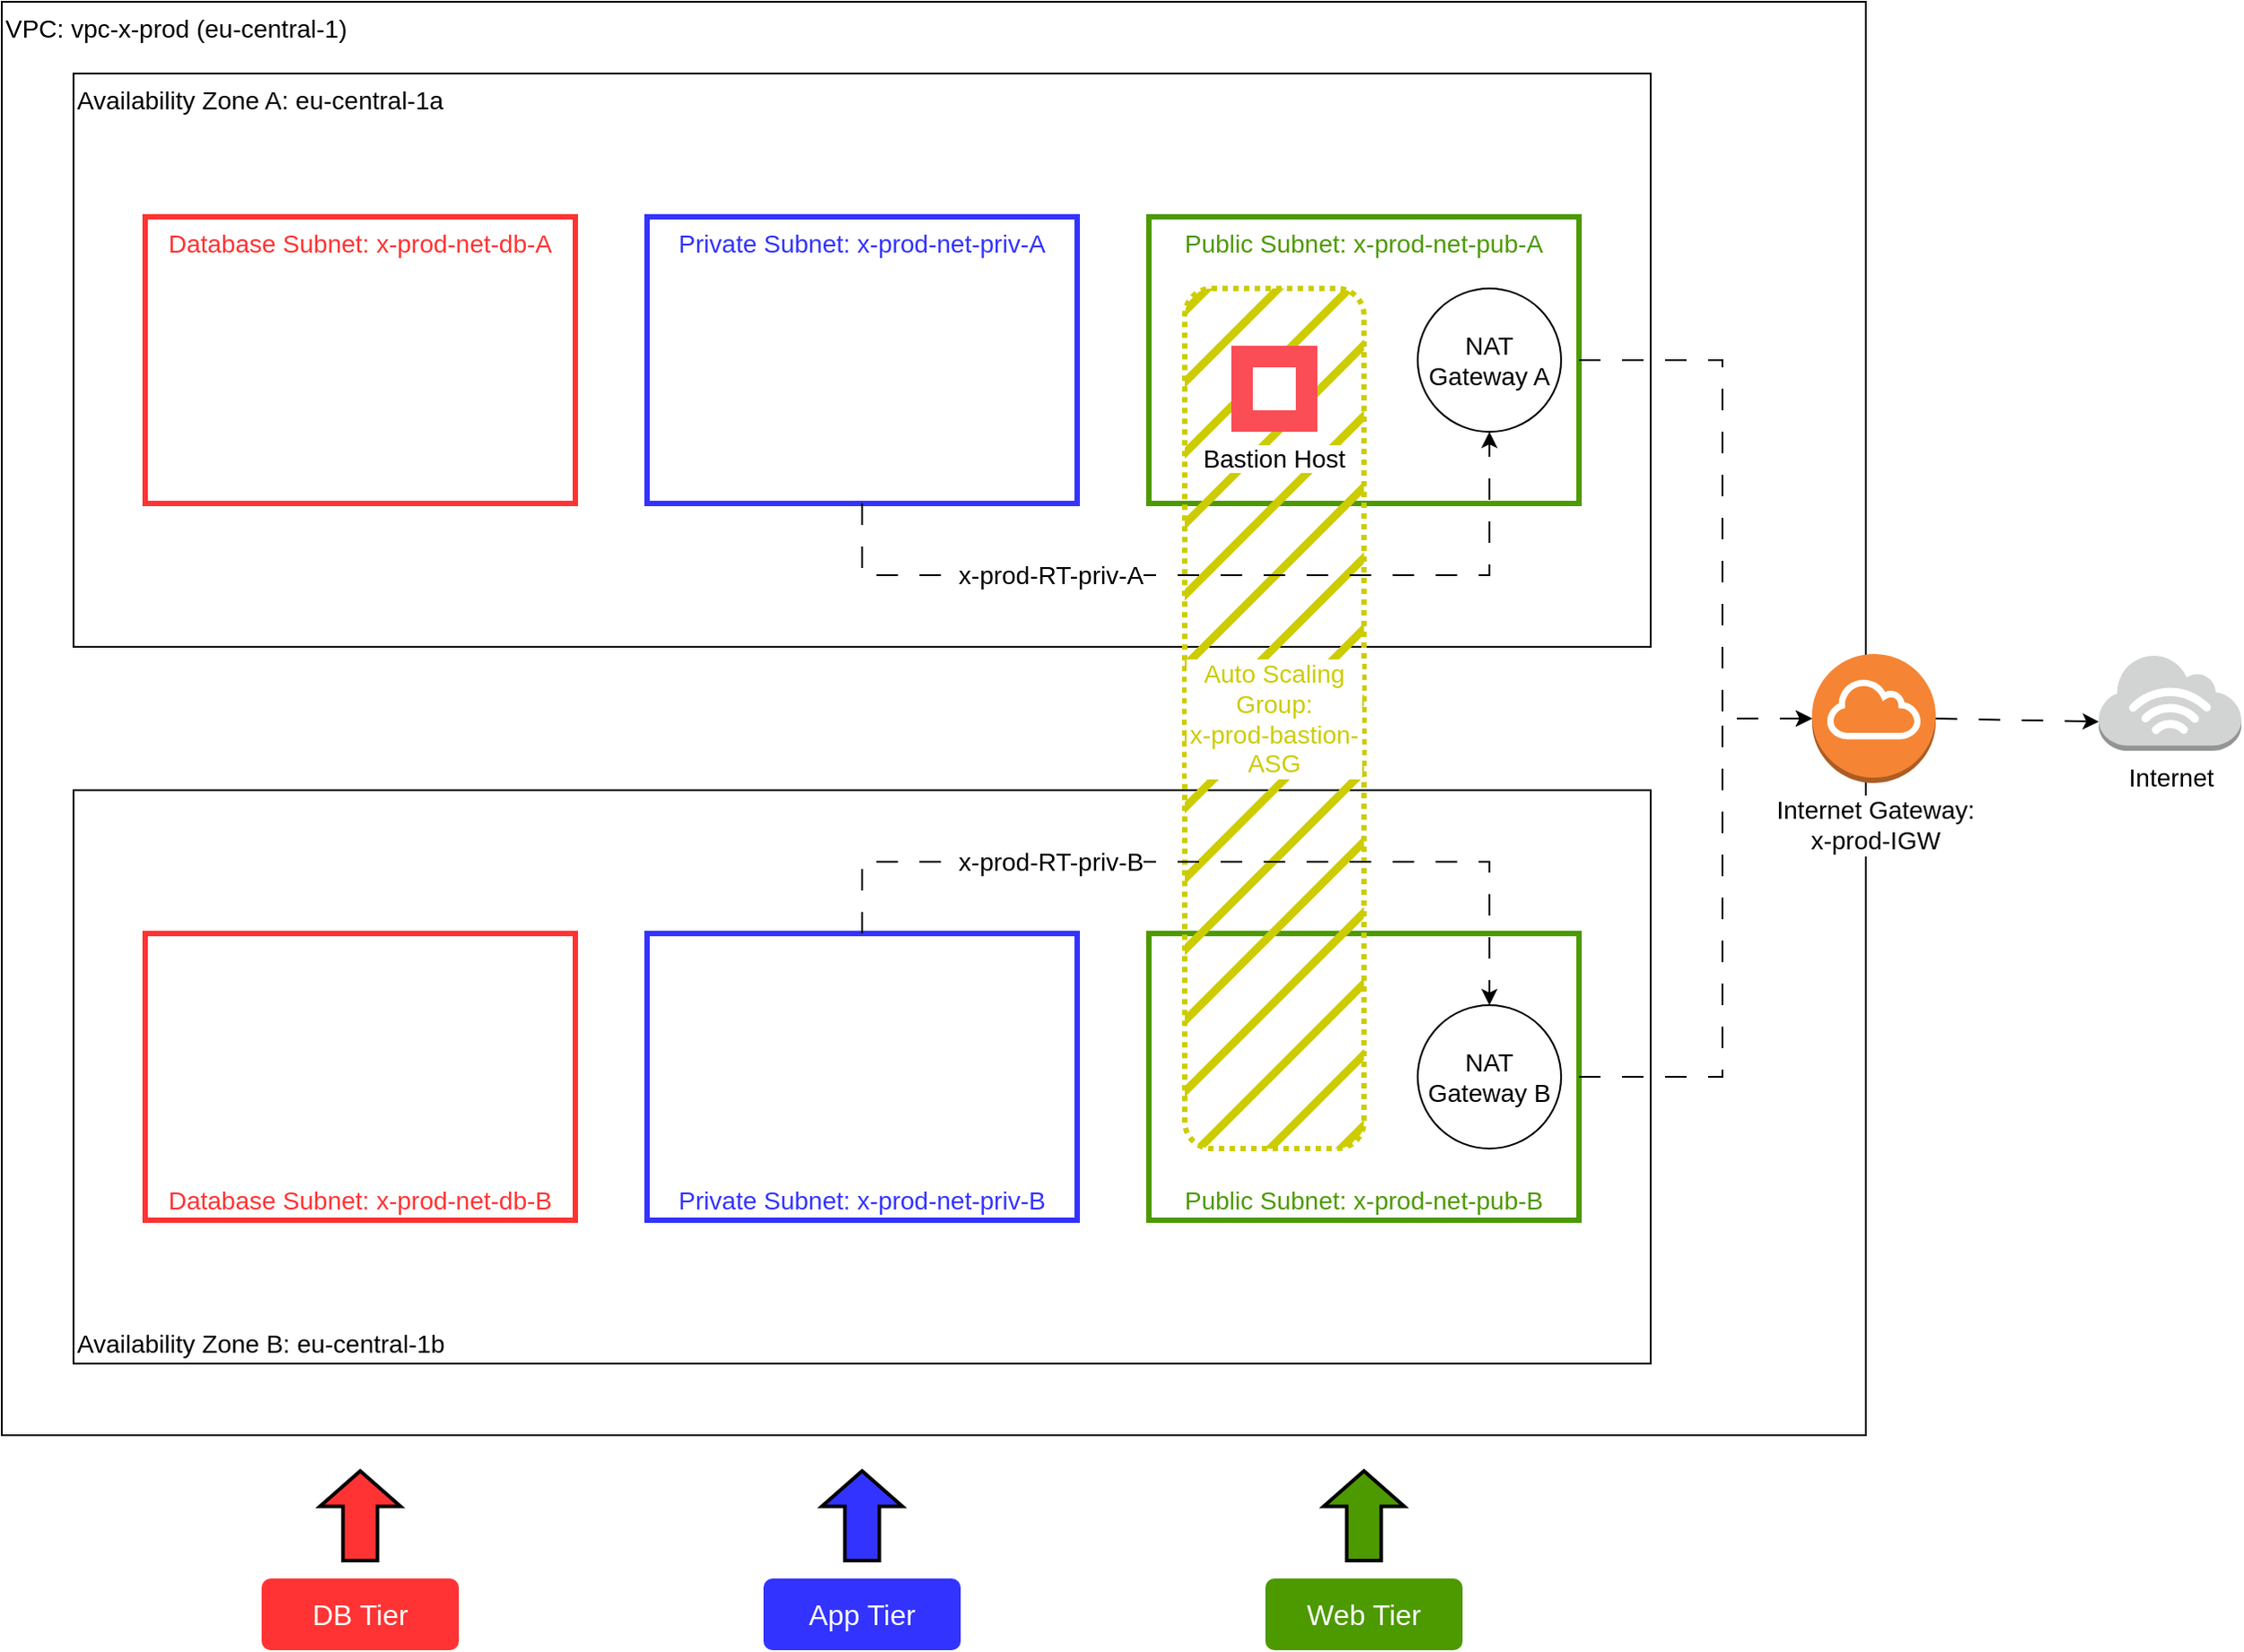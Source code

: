 <mxfile version="28.0.7">
  <diagram name="Page-1" id="LjpuXKsQf6eKVIElH1V-">
    <mxGraphModel dx="2351" dy="1899" grid="1" gridSize="10" guides="1" tooltips="1" connect="1" arrows="1" fold="1" page="1" pageScale="1" pageWidth="850" pageHeight="1100" math="0" shadow="0">
      <root>
        <mxCell id="0" />
        <mxCell id="1" parent="0" />
        <mxCell id="I-11iGiHe6Qg15c4AFnf-1" value="VPC: vpc-x-prod (eu-central-1)" style="rounded=0;whiteSpace=wrap;html=1;align=left;verticalAlign=top;fillColor=none;fontSize=14;" parent="1" vertex="1">
          <mxGeometry x="-160" y="-40" width="1040" height="800" as="geometry" />
        </mxCell>
        <mxCell id="I-11iGiHe6Qg15c4AFnf-3" value="Availability Zone A:&amp;nbsp;eu-central-1a" style="rounded=0;whiteSpace=wrap;html=1;align=left;verticalAlign=top;fillColor=none;fontSize=14;" parent="1" vertex="1">
          <mxGeometry x="-120" width="880" height="320" as="geometry" />
        </mxCell>
        <mxCell id="I-11iGiHe6Qg15c4AFnf-4" value="Availability Zone B:&amp;nbsp;eu-central-1b" style="rounded=0;whiteSpace=wrap;html=1;align=left;verticalAlign=bottom;fillColor=none;fontSize=14;" parent="1" vertex="1">
          <mxGeometry x="-120" y="400" width="880" height="320" as="geometry" />
        </mxCell>
        <mxCell id="I-11iGiHe6Qg15c4AFnf-5" value="Database Subnet: x-prod-net-db-B" style="rounded=0;whiteSpace=wrap;html=1;align=center;verticalAlign=bottom;fillColor=none;strokeWidth=3;strokeColor=#FF3333;fontSize=14;fontColor=#FF3333;" parent="1" vertex="1">
          <mxGeometry x="-80" y="480" width="240" height="160" as="geometry" />
        </mxCell>
        <mxCell id="I-11iGiHe6Qg15c4AFnf-6" value="Database Subnet:&amp;nbsp;x-prod-net-db-A" style="rounded=0;whiteSpace=wrap;html=1;align=center;verticalAlign=top;fillColor=none;strokeColor=#FF3333;strokeWidth=3;fontSize=14;fontColor=#FF3333;" parent="1" vertex="1">
          <mxGeometry x="-80" y="80" width="240" height="160" as="geometry" />
        </mxCell>
        <mxCell id="I-11iGiHe6Qg15c4AFnf-7" value="Private Subnet:&amp;nbsp;x-prod-net-priv-A" style="rounded=0;whiteSpace=wrap;html=1;align=center;verticalAlign=top;fillColor=none;strokeColor=#3333FF;strokeWidth=3;fontColor=#3333FF;fontSize=14;" parent="1" vertex="1">
          <mxGeometry x="200" y="80" width="240" height="160" as="geometry" />
        </mxCell>
        <mxCell id="I-11iGiHe6Qg15c4AFnf-8" value="Private Subnet:&amp;nbsp;x-prod-net-priv-B" style="rounded=0;whiteSpace=wrap;html=1;align=center;verticalAlign=bottom;fillColor=none;strokeColor=#3333FF;strokeWidth=3;fontSize=14;fontColor=#3333FF;" parent="1" vertex="1">
          <mxGeometry x="200" y="480" width="240" height="160" as="geometry" />
        </mxCell>
        <mxCell id="I-11iGiHe6Qg15c4AFnf-9" value="Public Subnet:&amp;nbsp;x-prod-net-pub-B" style="rounded=0;whiteSpace=wrap;html=1;align=center;verticalAlign=bottom;fillColor=none;strokeColor=#4D9900;fontSize=14;strokeWidth=3;fontColor=#4D9900;" parent="1" vertex="1">
          <mxGeometry x="480" y="480" width="240" height="160" as="geometry" />
        </mxCell>
        <mxCell id="I-11iGiHe6Qg15c4AFnf-10" value="Public Subnet:&amp;nbsp;x-prod-net-pub-A" style="rounded=0;whiteSpace=wrap;html=1;align=center;verticalAlign=top;fillColor=none;strokeWidth=3;strokeColor=#4D9900;fontColor=#4D9900;fontSize=14;" parent="1" vertex="1">
          <mxGeometry x="480" y="80" width="240" height="160" as="geometry" />
        </mxCell>
        <mxCell id="I-11iGiHe6Qg15c4AFnf-11" value="NAT&lt;div&gt;Gateway A&lt;/div&gt;" style="ellipse;whiteSpace=wrap;html=1;aspect=fixed;fontSize=14;" parent="1" vertex="1">
          <mxGeometry x="630" y="120" width="80" height="80" as="geometry" />
        </mxCell>
        <mxCell id="I-11iGiHe6Qg15c4AFnf-12" value="NAT&lt;div&gt;Gateway B&lt;/div&gt;" style="ellipse;whiteSpace=wrap;html=1;aspect=fixed;fontSize=14;" parent="1" vertex="1">
          <mxGeometry x="630" y="520" width="80" height="80" as="geometry" />
        </mxCell>
        <mxCell id="I-11iGiHe6Qg15c4AFnf-16" value="&lt;div&gt;Internet Gateway:&lt;/div&gt;x-prod-IGW" style="outlineConnect=0;dashed=0;verticalLabelPosition=bottom;verticalAlign=top;align=center;html=1;shape=mxgraph.aws3.internet_gateway;fillColor=#F58534;gradientColor=none;labelBackgroundColor=default;fontSize=14;" parent="1" vertex="1">
          <mxGeometry x="850" y="324" width="69" height="72" as="geometry" />
        </mxCell>
        <mxCell id="I-11iGiHe6Qg15c4AFnf-17" value="Internet" style="outlineConnect=0;dashed=0;verticalLabelPosition=bottom;verticalAlign=top;align=center;html=1;shape=mxgraph.aws3.internet_3;fillColor=#D2D3D3;gradientColor=none;fontSize=14;" parent="1" vertex="1">
          <mxGeometry x="1010" y="324" width="79.5" height="54" as="geometry" />
        </mxCell>
        <mxCell id="I-11iGiHe6Qg15c4AFnf-18" value="&lt;div&gt;Auto Scaling Group:&lt;/div&gt;x-prod-bastion-ASG" style="rounded=1;whiteSpace=wrap;html=1;fillColor=#CCCC00;dashed=1;strokeWidth=3;dashPattern=1 1;strokeColor=#CCCC00;fontSize=14;fontColor=#CCCC00;fillStyle=hatch;labelBackgroundColor=default;" parent="1" vertex="1">
          <mxGeometry x="500" y="120" width="100" height="480" as="geometry" />
        </mxCell>
        <mxCell id="I-11iGiHe6Qg15c4AFnf-19" value="" style="endArrow=classic;html=1;rounded=0;exitX=0.5;exitY=1;exitDx=0;exitDy=0;entryX=0.5;entryY=1;entryDx=0;entryDy=0;dashed=1;dashPattern=12 12;" parent="1" source="I-11iGiHe6Qg15c4AFnf-7" target="I-11iGiHe6Qg15c4AFnf-11" edge="1">
          <mxGeometry width="50" height="50" relative="1" as="geometry">
            <mxPoint x="470" y="400" as="sourcePoint" />
            <mxPoint x="520" y="350" as="targetPoint" />
            <Array as="points">
              <mxPoint x="320" y="280" />
              <mxPoint x="670" y="280" />
            </Array>
          </mxGeometry>
        </mxCell>
        <mxCell id="I-11iGiHe6Qg15c4AFnf-24" value="x-prod-RT-priv-A" style="edgeLabel;html=1;align=center;verticalAlign=middle;resizable=0;points=[];fontSize=14;" parent="I-11iGiHe6Qg15c4AFnf-19" vertex="1" connectable="0">
          <mxGeometry x="-0.481" y="2" relative="1" as="geometry">
            <mxPoint x="23" y="2" as="offset" />
          </mxGeometry>
        </mxCell>
        <mxCell id="I-11iGiHe6Qg15c4AFnf-23" value="" style="endArrow=classic;html=1;rounded=0;exitX=0.5;exitY=0;exitDx=0;exitDy=0;entryX=0.5;entryY=0;entryDx=0;entryDy=0;dashed=1;dashPattern=12 12;" parent="1" source="I-11iGiHe6Qg15c4AFnf-8" target="I-11iGiHe6Qg15c4AFnf-12" edge="1">
          <mxGeometry width="50" height="50" relative="1" as="geometry">
            <mxPoint x="470" y="400" as="sourcePoint" />
            <mxPoint x="520" y="350" as="targetPoint" />
            <Array as="points">
              <mxPoint x="320" y="440" />
              <mxPoint x="670" y="440" />
            </Array>
          </mxGeometry>
        </mxCell>
        <mxCell id="I-11iGiHe6Qg15c4AFnf-25" value="x-prod-RT-priv-B" style="edgeLabel;html=1;align=center;verticalAlign=middle;resizable=0;points=[];fontSize=14;" parent="1" vertex="1" connectable="0">
          <mxGeometry x="425" y="440" as="geometry" />
        </mxCell>
        <mxCell id="I-11iGiHe6Qg15c4AFnf-26" value="" style="endArrow=classic;html=1;rounded=0;exitX=1;exitY=0.5;exitDx=0;exitDy=0;dashed=1;dashPattern=12 12;entryX=0;entryY=0.5;entryDx=0;entryDy=0;entryPerimeter=0;" parent="1" source="I-11iGiHe6Qg15c4AFnf-10" target="I-11iGiHe6Qg15c4AFnf-16" edge="1">
          <mxGeometry width="50" height="50" relative="1" as="geometry">
            <mxPoint x="580" y="410" as="sourcePoint" />
            <mxPoint x="1050" y="540" as="targetPoint" />
            <Array as="points">
              <mxPoint x="800" y="160" />
              <mxPoint x="800" y="360" />
            </Array>
          </mxGeometry>
        </mxCell>
        <mxCell id="I-11iGiHe6Qg15c4AFnf-27" value="" style="endArrow=classic;html=1;rounded=0;exitX=1;exitY=0.5;exitDx=0;exitDy=0;dashed=1;dashPattern=12 12;" parent="1" source="I-11iGiHe6Qg15c4AFnf-9" edge="1">
          <mxGeometry width="50" height="50" relative="1" as="geometry">
            <mxPoint x="580" y="410" as="sourcePoint" />
            <mxPoint x="850" y="360" as="targetPoint" />
            <Array as="points">
              <mxPoint x="800" y="560" />
              <mxPoint x="800" y="360" />
            </Array>
          </mxGeometry>
        </mxCell>
        <mxCell id="EOnde_L9JJZzOTXn0cGi-1" value="" style="endArrow=classic;html=1;rounded=0;entryX=0;entryY=0.7;entryDx=0;entryDy=0;entryPerimeter=0;exitX=1;exitY=0.5;exitDx=0;exitDy=0;exitPerimeter=0;dashed=1;dashPattern=12 12;" edge="1" parent="1" source="I-11iGiHe6Qg15c4AFnf-16" target="I-11iGiHe6Qg15c4AFnf-17">
          <mxGeometry width="50" height="50" relative="1" as="geometry">
            <mxPoint x="780" y="480" as="sourcePoint" />
            <mxPoint x="830" y="430" as="targetPoint" />
          </mxGeometry>
        </mxCell>
        <mxCell id="EOnde_L9JJZzOTXn0cGi-3" value="Bastion Host" style="shape=rect;fillColor=#FA4D56;aspect=fixed;resizable=0;labelPosition=center;verticalLabelPosition=bottom;align=center;verticalAlign=top;strokeColor=none;fontSize=14;labelBackgroundColor=default;" vertex="1" parent="1">
          <mxGeometry x="526" y="152" width="48" height="48" as="geometry" />
        </mxCell>
        <mxCell id="EOnde_L9JJZzOTXn0cGi-4" value="" style="fillColor=#ffffff;strokeColor=none;dashed=0;outlineConnect=0;html=1;labelPosition=center;verticalLabelPosition=bottom;verticalAlign=top;part=1;movable=0;resizable=0;rotatable=0;shape=mxgraph.ibm_cloud.bastion-host" vertex="1" parent="EOnde_L9JJZzOTXn0cGi-3">
          <mxGeometry width="24" height="24" relative="1" as="geometry">
            <mxPoint x="12" y="12" as="offset" />
          </mxGeometry>
        </mxCell>
        <mxCell id="EOnde_L9JJZzOTXn0cGi-5" value="App Tier" style="html=1;shadow=0;dashed=0;shape=mxgraph.bootstrap.rrect;rSize=5;strokeColor=none;strokeWidth=1;fillColor=#3333FF;fontColor=#FFFFFF;whiteSpace=wrap;align=center;verticalAlign=middle;spacingLeft=0;fontStyle=0;fontSize=16;spacing=5;" vertex="1" parent="1">
          <mxGeometry x="265" y="840" width="110" height="40" as="geometry" />
        </mxCell>
        <mxCell id="EOnde_L9JJZzOTXn0cGi-7" value="Web Tier" style="html=1;shadow=0;dashed=0;shape=mxgraph.bootstrap.rrect;rSize=5;strokeColor=none;strokeWidth=1;fillColor=#4D9900;fontColor=#FFFFFF;whiteSpace=wrap;align=center;verticalAlign=middle;spacingLeft=0;fontStyle=0;fontSize=16;spacing=5;" vertex="1" parent="1">
          <mxGeometry x="545" y="840" width="110" height="40" as="geometry" />
        </mxCell>
        <mxCell id="EOnde_L9JJZzOTXn0cGi-8" value="DB Tier" style="html=1;shadow=0;dashed=0;shape=mxgraph.bootstrap.rrect;rSize=5;strokeColor=none;strokeWidth=1;fillColor=#FF3333;fontColor=#FFFFFF;whiteSpace=wrap;align=center;verticalAlign=middle;spacingLeft=0;fontStyle=0;fontSize=16;spacing=5;" vertex="1" parent="1">
          <mxGeometry x="-15" y="840" width="110" height="40" as="geometry" />
        </mxCell>
        <mxCell id="EOnde_L9JJZzOTXn0cGi-10" value="" style="shape=mxgraph.arrows.arrow_up;html=1;verticalLabelPosition=bottom;verticalAlign=top;strokeWidth=2;strokeColor=#000000;fontColor=#FF3333;fillColor=#FF3333;" vertex="1" parent="1">
          <mxGeometry x="17.5" y="780" width="45" height="50" as="geometry" />
        </mxCell>
        <mxCell id="EOnde_L9JJZzOTXn0cGi-11" value="" style="shape=mxgraph.arrows.arrow_up;html=1;verticalLabelPosition=bottom;verticalAlign=top;strokeWidth=2;strokeColor=#000000;fontColor=#FF3333;fillColor=#3333FF;" vertex="1" parent="1">
          <mxGeometry x="297.5" y="780" width="45" height="50" as="geometry" />
        </mxCell>
        <mxCell id="EOnde_L9JJZzOTXn0cGi-12" value="" style="shape=mxgraph.arrows.arrow_up;html=1;verticalLabelPosition=bottom;verticalAlign=top;strokeWidth=2;strokeColor=#000000;fontColor=#FF3333;fillColor=#4D9900;" vertex="1" parent="1">
          <mxGeometry x="577.5" y="780" width="45" height="50" as="geometry" />
        </mxCell>
      </root>
    </mxGraphModel>
  </diagram>
</mxfile>
